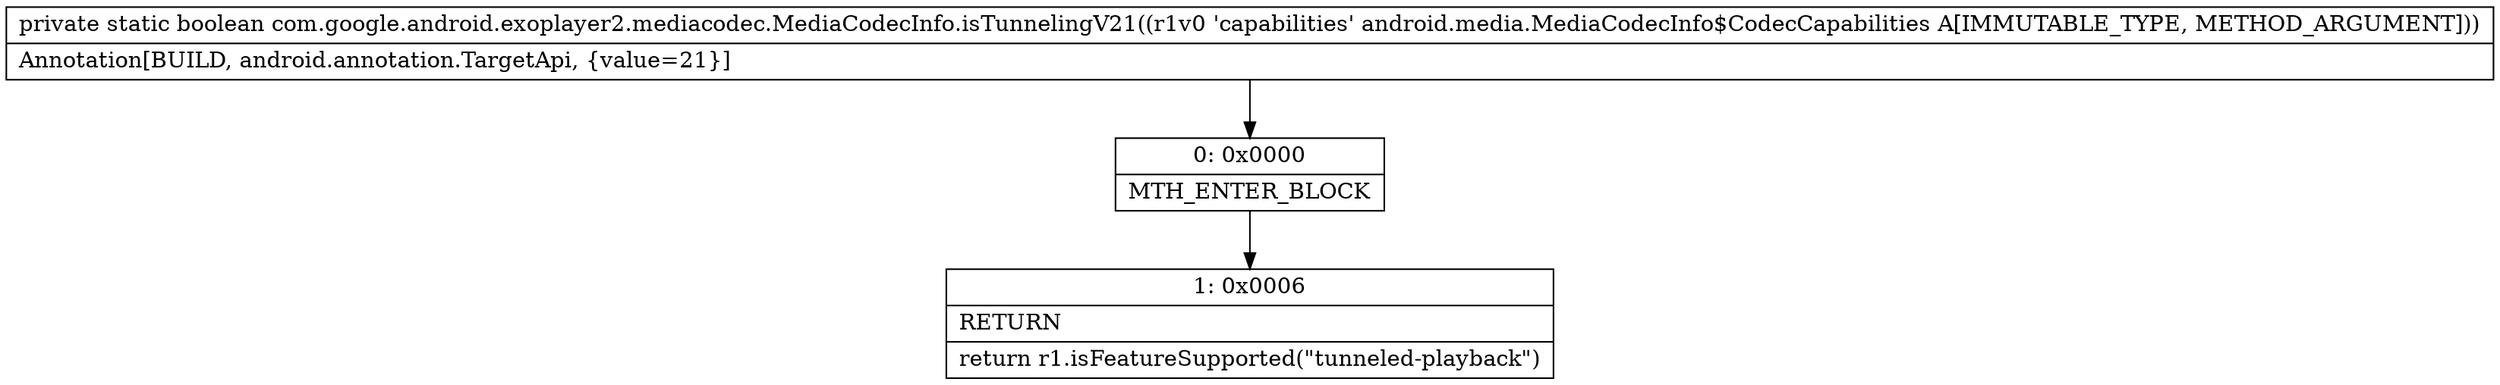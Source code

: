 digraph "CFG forcom.google.android.exoplayer2.mediacodec.MediaCodecInfo.isTunnelingV21(Landroid\/media\/MediaCodecInfo$CodecCapabilities;)Z" {
Node_0 [shape=record,label="{0\:\ 0x0000|MTH_ENTER_BLOCK\l}"];
Node_1 [shape=record,label="{1\:\ 0x0006|RETURN\l|return r1.isFeatureSupported(\"tunneled\-playback\")\l}"];
MethodNode[shape=record,label="{private static boolean com.google.android.exoplayer2.mediacodec.MediaCodecInfo.isTunnelingV21((r1v0 'capabilities' android.media.MediaCodecInfo$CodecCapabilities A[IMMUTABLE_TYPE, METHOD_ARGUMENT]))  | Annotation[BUILD, android.annotation.TargetApi, \{value=21\}]\l}"];
MethodNode -> Node_0;
Node_0 -> Node_1;
}

